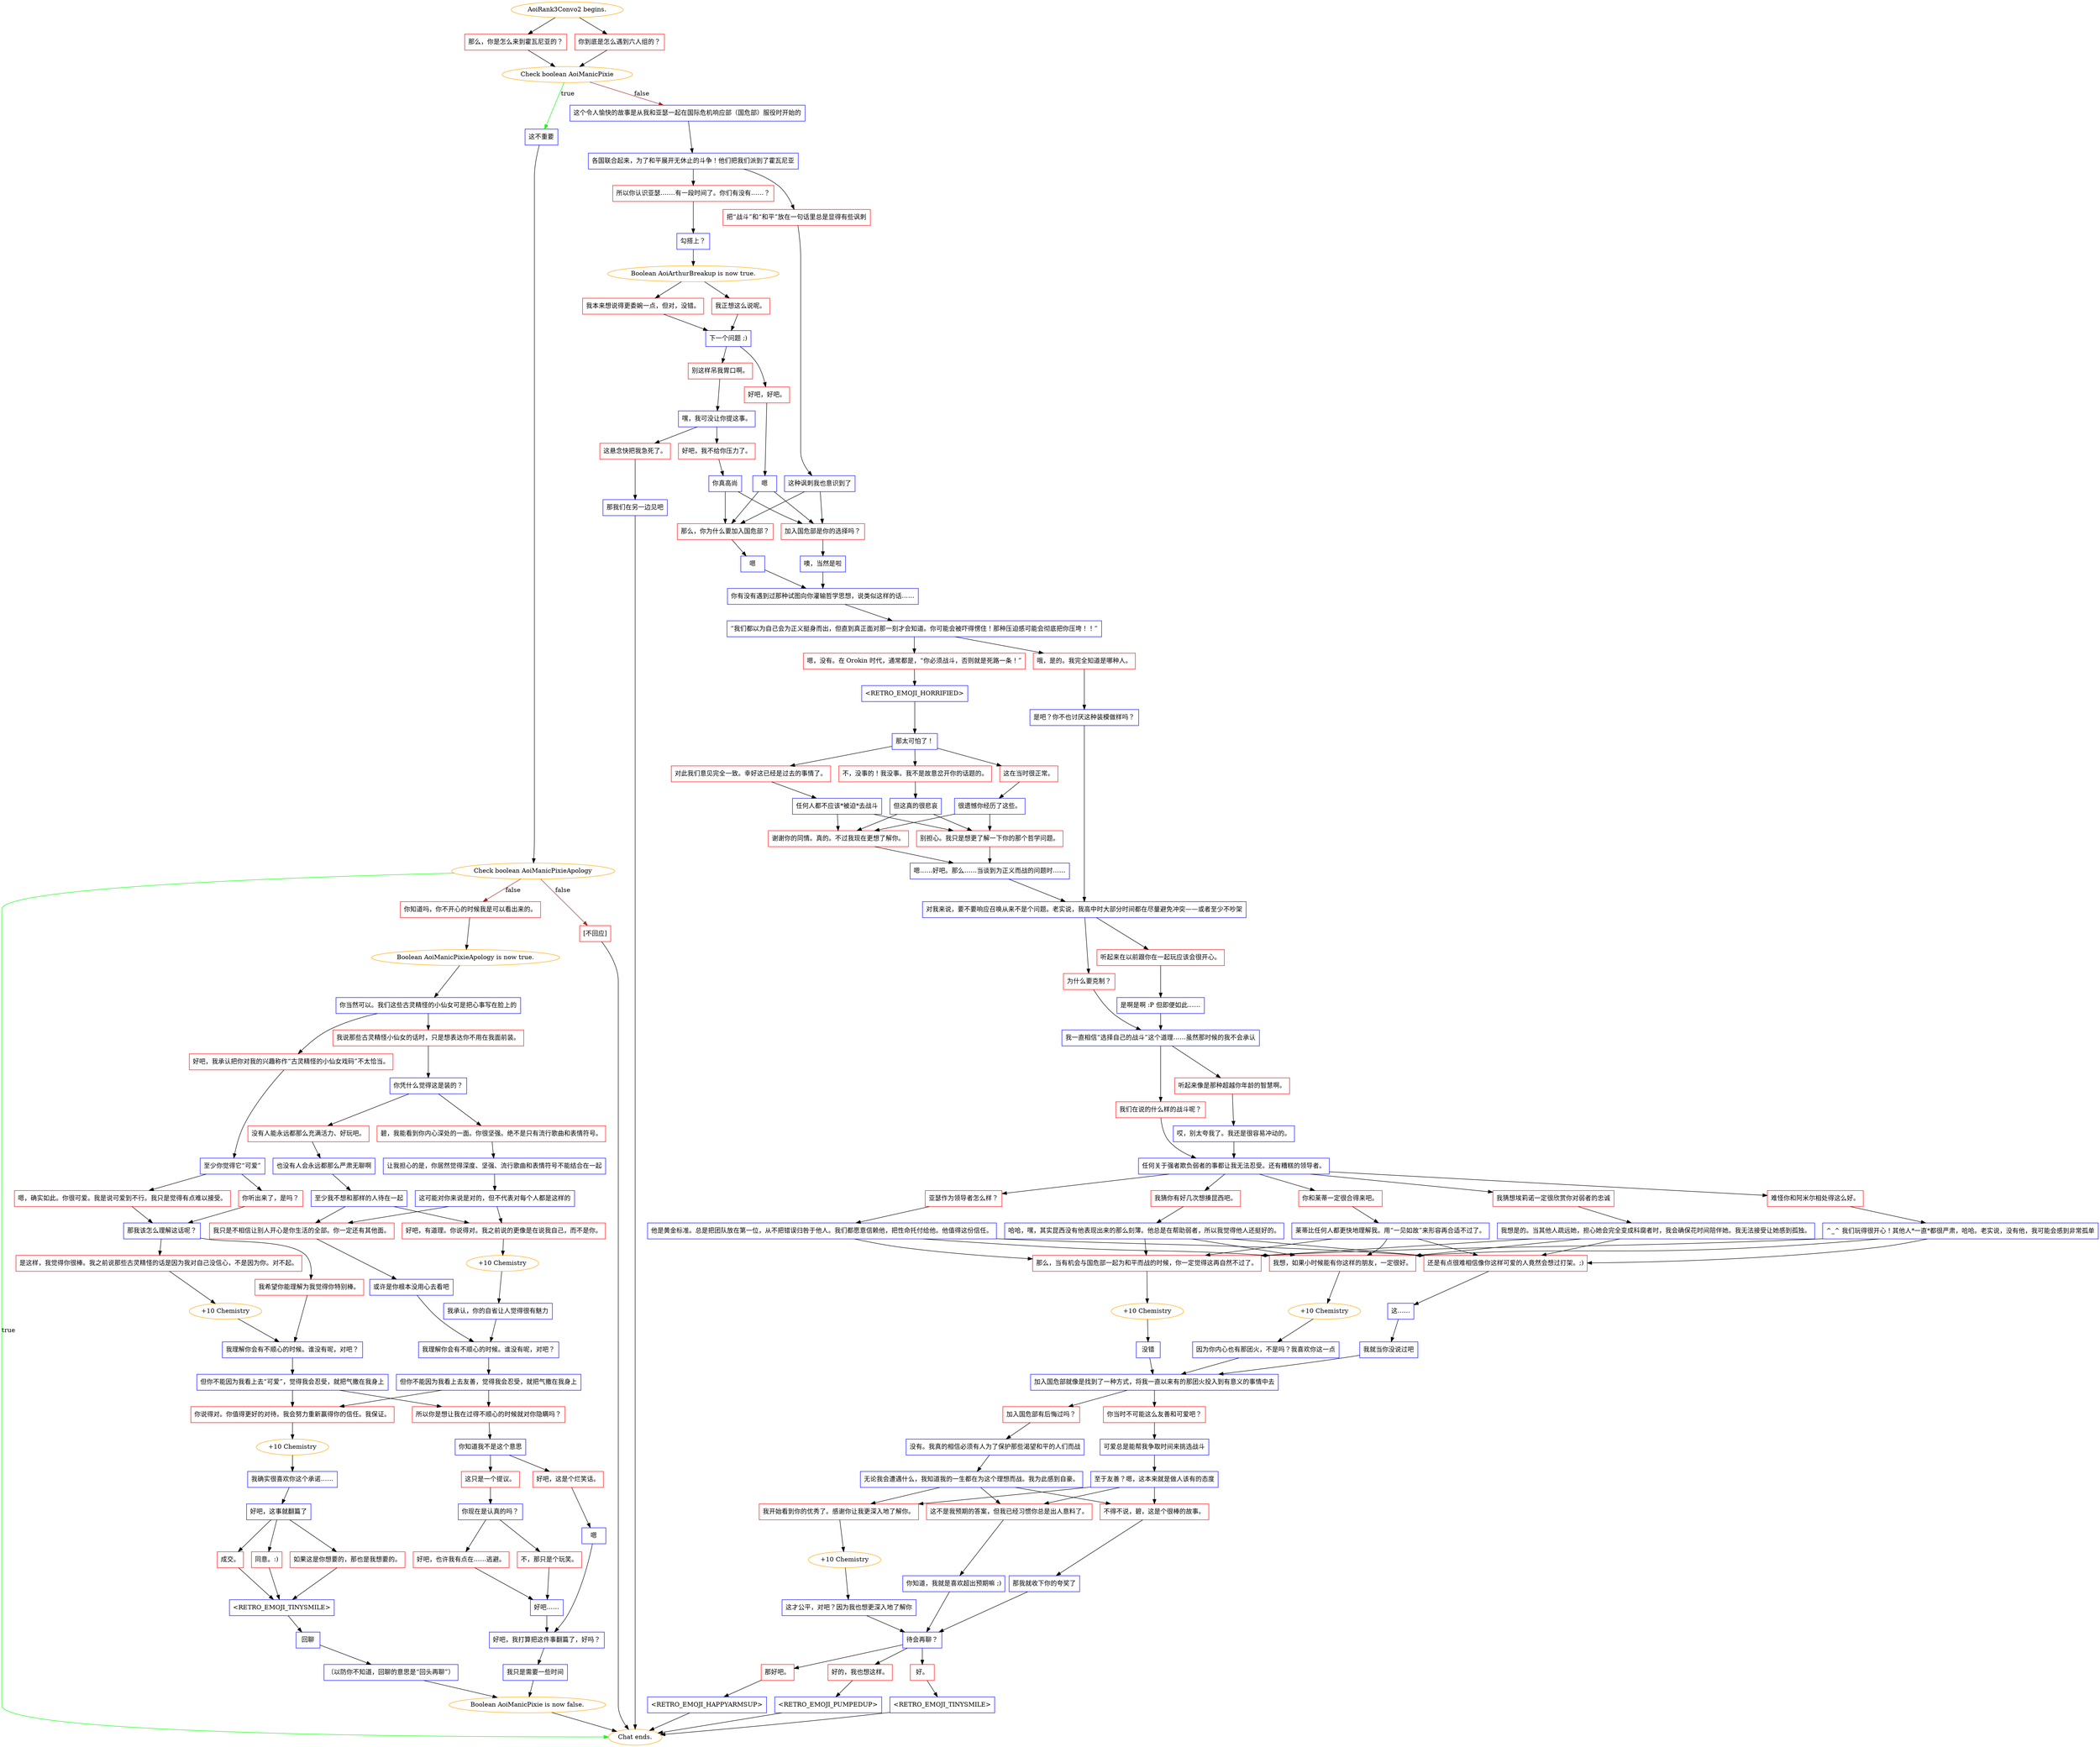 digraph {
	"AoiRank3Convo2 begins." [color=orange];
		"AoiRank3Convo2 begins." -> j2157402993;
		"AoiRank3Convo2 begins." -> j3098112809;
	j2157402993 [label="那么，你是怎么来到霍瓦尼亚的？",shape=box,color=red];
		j2157402993 -> j1553637798;
	j3098112809 [label="你到底是怎么遇到六人组的？",shape=box,color=red];
		j3098112809 -> j1553637798;
	j1553637798 [label="Check boolean AoiManicPixie",color=orange];
		j1553637798 -> j2120412961 [label=true,color=green];
		j1553637798 -> j654026586 [label=false,color=brown];
	j2120412961 [label="这不重要",shape=box,color=blue];
		j2120412961 -> j2806985163;
	j654026586 [label="这个令人愉快的故事是从我和亚瑟一起在国际危机响应部（国危部）服役时开始的",shape=box,color=blue];
		j654026586 -> j2973744602;
	j2806985163 [label="Check boolean AoiManicPixieApology",color=orange];
		j2806985163 -> "Chat ends." [label=true,color=green];
		j2806985163 -> j2531705510 [label=false,color=brown];
		j2806985163 -> j3001140442 [label=false,color=brown];
	j2973744602 [label="各国联合起来，为了和平展开无休止的斗争！他们把我们派到了霍瓦尼亚",shape=box,color=blue];
		j2973744602 -> j2176203802;
		j2973744602 -> j3794432137;
	"Chat ends." [color=orange];
	j2531705510 [label="你知道吗，你不开心的时候我是可以看出来的。",shape=box,color=red];
		j2531705510 -> j4253434657;
	j3001140442 [label="[不回应]",shape=box,color=red];
		j3001140442 -> "Chat ends.";
	j2176203802 [label="所以你认识亚瑟.……有一段时间了。你们有没有……？",shape=box,color=red];
		j2176203802 -> j294194918;
	j3794432137 [label="把“战斗”和“和平”放在一句话里总是显得有些讽刺",shape=box,color=red];
		j3794432137 -> j52989354;
	j4253434657 [label="Boolean AoiManicPixieApology is now true.",color=orange];
		j4253434657 -> j2508141989;
	j294194918 [label="勾搭上？",shape=box,color=blue];
		j294194918 -> j1782455318;
	j52989354 [label="这种讽刺我也意识到了",shape=box,color=blue];
		j52989354 -> j2989730725;
		j52989354 -> j1567610830;
	j2508141989 [label="你当然可以。我们这些古灵精怪的小仙女可是把心事写在脸上的",shape=box,color=blue];
		j2508141989 -> j2801437472;
		j2508141989 -> j1044429341;
	j1782455318 [label="Boolean AoiArthurBreakup is now true.",color=orange];
		j1782455318 -> j156081431;
		j1782455318 -> j261297537;
	j2989730725 [label="那么，你为什么要加入国危部？",shape=box,color=red];
		j2989730725 -> j3942745546;
	j1567610830 [label="加入国危部是你的选择吗？",shape=box,color=red];
		j1567610830 -> j3430187442;
	j2801437472 [label="好吧，我承认把你对我的兴趣称作“古灵精怪的小仙女戏码”不太恰当。",shape=box,color=red];
		j2801437472 -> j2316454;
	j1044429341 [label="我说那些古灵精怪小仙女的话时，只是想表达你不用在我面前装。",shape=box,color=red];
		j1044429341 -> j1483676153;
	j156081431 [label="我本来想说得更委婉一点，但对，没错。",shape=box,color=red];
		j156081431 -> j1506960698;
	j261297537 [label="我正想这么说呢。",shape=box,color=red];
		j261297537 -> j1506960698;
	j3942745546 [label="嗯",shape=box,color=blue];
		j3942745546 -> j730239531;
	j3430187442 [label="噢，当然是啦",shape=box,color=blue];
		j3430187442 -> j730239531;
	j2316454 [label="至少你觉得它“可爱”",shape=box,color=blue];
		j2316454 -> j2423331297;
		j2316454 -> j692337748;
	j1483676153 [label="你凭什么觉得这是装的？",shape=box,color=blue];
		j1483676153 -> j2928121104;
		j1483676153 -> j3737748053;
	j1506960698 [label="下一个问题 ;)",shape=box,color=blue];
		j1506960698 -> j3986141989;
		j1506960698 -> j109114096;
	j730239531 [label="你有没有遇到过那种试图向你灌输哲学思想，说类似这样的话……",shape=box,color=blue];
		j730239531 -> j3576585638;
	j2423331297 [label="嗯，确实如此。你很可爱。我是说可爱到不行。我只是觉得有点难以接受。",shape=box,color=red];
		j2423331297 -> j887623414;
	j692337748 [label="你听出来了，是吗？",shape=box,color=red];
		j692337748 -> j887623414;
	j2928121104 [label="没有人能永远都那么充满活力、好玩吧。",shape=box,color=red];
		j2928121104 -> j231751741;
	j3737748053 [label="碧，我能看到你内心深处的一面。你很坚强。绝不是只有流行歌曲和表情符号。",shape=box,color=red];
		j3737748053 -> j1513676375;
	j3986141989 [label="别这样吊我胃口啊。",shape=box,color=red];
		j3986141989 -> j2363350705;
	j109114096 [label="好吧，好吧。",shape=box,color=red];
		j109114096 -> j2799932177;
	j3576585638 [label="“我们都以为自己会为正义挺身而出，但直到真正面对那一刻才会知道。你可能会被吓得愣住！那种压迫感可能会彻底把你压垮！！”",shape=box,color=blue];
		j3576585638 -> j2917803117;
		j3576585638 -> j3300056251;
	j887623414 [label="那我该怎么理解这话呢？",shape=box,color=blue];
		j887623414 -> j2839408145;
		j887623414 -> j3356348812;
	j231751741 [label="也没有人会永远都那么严肃无聊啊",shape=box,color=blue];
		j231751741 -> j1163607667;
	j1513676375 [label="让我担心的是，你居然觉得深度、坚强、流行歌曲和表情符号不能结合在一起",shape=box,color=blue];
		j1513676375 -> j4266793571;
	j2363350705 [label="嘿，我可没让你提这事。",shape=box,color=blue];
		j2363350705 -> j3545607640;
		j2363350705 -> j2482085079;
	j2799932177 [label="嗯",shape=box,color=blue];
		j2799932177 -> j2989730725;
		j2799932177 -> j1567610830;
	j2917803117 [label="嗯，没有。在 Orokin 时代，通常都是，“你必须战斗，否则就是死路一条！”",shape=box,color=red];
		j2917803117 -> j2555479829;
	j3300056251 [label="哦，是的。我完全知道是哪种人。",shape=box,color=red];
		j3300056251 -> j2273414818;
	j2839408145 [label="是这样，我觉得你很棒。我之前说那些古灵精怪的话是因为我对自己没信心，不是因为你。对不起。",shape=box,color=red];
		j2839408145 -> j2359722533;
	j3356348812 [label="我希望你能理解为我觉得你特别棒。",shape=box,color=red];
		j3356348812 -> j4277898380;
	j1163607667 [label="至少我不想和那样的人待在一起",shape=box,color=blue];
		j1163607667 -> j841787347;
		j1163607667 -> j2269809104;
	j4266793571 [label="这可能对你来说是对的，但不代表对每个人都是这样的",shape=box,color=blue];
		j4266793571 -> j2269809104;
		j4266793571 -> j841787347;
	j3545607640 [label="这悬念快把我急死了。",shape=box,color=red];
		j3545607640 -> j2052657368;
	j2482085079 [label="好吧，我不给你压力了。",shape=box,color=red];
		j2482085079 -> j569419166;
	j2555479829 [label="<RETRO_EMOJI_HORRIFIED>",shape=box,color=blue];
		j2555479829 -> j1007246319;
	j2273414818 [label="是吧？你不也讨厌这种装模做样吗？",shape=box,color=blue];
		j2273414818 -> j1368294169;
	j2359722533 [label="+10 Chemistry",color=orange];
		j2359722533 -> j4277898380;
	j4277898380 [label="我理解你会有不顺心的时候。谁没有呢，对吧？",shape=box,color=blue];
		j4277898380 -> j3454431148;
	j841787347 [label="我只是不相信让别人开心是你生活的全部。你一定还有其他面。",shape=box,color=red];
		j841787347 -> j880163087;
	j2269809104 [label="好吧，有道理。你说得对。我之前说的更像是在说我自己，而不是你。",shape=box,color=red];
		j2269809104 -> j525222265;
	j2052657368 [label="那我们在另一边见吧",shape=box,color=blue];
		j2052657368 -> "Chat ends.";
	j569419166 [label="你真高尚",shape=box,color=blue];
		j569419166 -> j2989730725;
		j569419166 -> j1567610830;
	j1007246319 [label="那太可怕了！",shape=box,color=blue];
		j1007246319 -> j3374033953;
		j1007246319 -> j110172679;
		j1007246319 -> j1414752721;
	j1368294169 [label="对我来说，要不要响应召唤从来不是个问题。老实说，我高中时大部分时间都在尽量避免冲突——或者至少不吵架",shape=box,color=blue];
		j1368294169 -> j372329368;
		j1368294169 -> j3132511178;
	j3454431148 [label="但你不能因为我看上去“可爱”，觉得我会忍受，就把气撒在我身上",shape=box,color=blue];
		j3454431148 -> j642034752;
		j3454431148 -> j1525609064;
	j880163087 [label="或许是你根本没用心去看吧",shape=box,color=blue];
		j880163087 -> j914853171;
	j525222265 [label="+10 Chemistry",color=orange];
		j525222265 -> j198820707;
	j3374033953 [label="对此我们意见完全一致。幸好这已经是过去的事情了。",shape=box,color=red];
		j3374033953 -> j1185427014;
	j110172679 [label="不，没事的！我没事。我不是故意岔开你的话题的。",shape=box,color=red];
		j110172679 -> j446888312;
	j1414752721 [label="这在当时很正常。",shape=box,color=red];
		j1414752721 -> j1645884552;
	j372329368 [label="为什么要克制？",shape=box,color=red];
		j372329368 -> j1776132269;
	j3132511178 [label="听起来在以前跟你在一起玩应该会很开心。",shape=box,color=red];
		j3132511178 -> j2480861175;
	j642034752 [label="你说得对。你值得更好的对待。我会努力重新赢得你的信任。我保证。",shape=box,color=red];
		j642034752 -> j1713304965;
	j1525609064 [label="所以你是想让我在过得不顺心的时候就对你隐瞒吗？",shape=box,color=red];
		j1525609064 -> j872557723;
	j914853171 [label="我理解你会有不顺心的时候。谁没有呢，对吧？",shape=box,color=blue];
		j914853171 -> j1425543837;
	j198820707 [label="我承认，你的自省让人觉得很有魅力",shape=box,color=blue];
		j198820707 -> j914853171;
	j1185427014 [label="任何人都不应该*被迫*去战斗",shape=box,color=blue];
		j1185427014 -> j292359224;
		j1185427014 -> j1679403941;
	j446888312 [label="但这真的很悲哀",shape=box,color=blue];
		j446888312 -> j292359224;
		j446888312 -> j1679403941;
	j1645884552 [label="很遗憾你经历了这些。",shape=box,color=blue];
		j1645884552 -> j292359224;
		j1645884552 -> j1679403941;
	j1776132269 [label="我一直相信“选择自己的战斗”这个道理……虽然那时候的我不会承认",shape=box,color=blue];
		j1776132269 -> j244917722;
		j1776132269 -> j1121557184;
	j2480861175 [label="是啊是啊 :P 但即便如此……",shape=box,color=blue];
		j2480861175 -> j1776132269;
	j1713304965 [label="+10 Chemistry",color=orange];
		j1713304965 -> j3126043011;
	j872557723 [label="你知道我不是这个意思",shape=box,color=blue];
		j872557723 -> j944593492;
		j872557723 -> j2342526104;
	j1425543837 [label="但你不能因为我看上去友善，觉得我会忍受，就把气撒在我身上",shape=box,color=blue];
		j1425543837 -> j642034752;
		j1425543837 -> j1525609064;
	j292359224 [label="谢谢你的同情。真的。不过我现在更想了解你。",shape=box,color=red];
		j292359224 -> j3918912178;
	j1679403941 [label="别担心。我只是想更了解一下你的那个哲学问题。",shape=box,color=red];
		j1679403941 -> j3918912178;
	j244917722 [label="我们在说的什么样的战斗呢？",shape=box,color=red];
		j244917722 -> j3361503192;
	j1121557184 [label="听起来像是那种超越你年龄的智慧啊。",shape=box,color=red];
		j1121557184 -> j719292836;
	j3126043011 [label="我确实很喜欢你这个承诺……",shape=box,color=blue];
		j3126043011 -> j3099358195;
	j944593492 [label="这只是一个提议。",shape=box,color=red];
		j944593492 -> j533834294;
	j2342526104 [label="好吧，这是个烂笑话。",shape=box,color=red];
		j2342526104 -> j2997104611;
	j3918912178 [label="嗯……好吧。那么……当谈到为正义而战的问题时……",shape=box,color=blue];
		j3918912178 -> j1368294169;
	j3361503192 [label="任何关于强者欺负弱者的事都让我无法忍受。还有糟糕的领导者。",shape=box,color=blue];
		j3361503192 -> j4275004927;
		j3361503192 -> j2370503555;
		j3361503192 -> j1457346710;
		j3361503192 -> j903751954;
		j3361503192 -> j2361543707;
	j719292836 [label="哎，别太夸我了。我还是很容易冲动的。",shape=box,color=blue];
		j719292836 -> j3361503192;
	j3099358195 [label="好吧，这事就翻篇了",shape=box,color=blue];
		j3099358195 -> j3495784789;
		j3099358195 -> j114700491;
		j3099358195 -> j4060750859;
	j533834294 [label="你现在是认真的吗？",shape=box,color=blue];
		j533834294 -> j466410688;
		j533834294 -> j1191514109;
	j2997104611 [label="嗯",shape=box,color=blue];
		j2997104611 -> j1959291566;
	j4275004927 [label="亚瑟作为领导者怎么样？",shape=box,color=red];
		j4275004927 -> j4051648731;
	j2370503555 [label="我猜你有好几次想揍昆西吧。",shape=box,color=red];
		j2370503555 -> j1286339113;
	j1457346710 [label="你和莱蒂一定很合得来吧。",shape=box,color=red];
		j1457346710 -> j2681480605;
	j903751954 [label="我猜想埃莉诺一定很欣赏你对弱者的忠诚",shape=box,color=red];
		j903751954 -> j212291132;
	j2361543707 [label="难怪你和阿米尔相处得这么好。",shape=box,color=red];
		j2361543707 -> j79285354;
	j3495784789 [label="成交。",shape=box,color=red];
		j3495784789 -> j893551351;
	j114700491 [label="同意。:)",shape=box,color=red];
		j114700491 -> j893551351;
	j4060750859 [label="如果这是你想要的，那也是我想要的。",shape=box,color=red];
		j4060750859 -> j893551351;
	j466410688 [label="好吧，也许我有点在……逃避。",shape=box,color=red];
		j466410688 -> j2832129356;
	j1191514109 [label="不，那只是个玩笑。",shape=box,color=red];
		j1191514109 -> j2832129356;
	j1959291566 [label="好吧，我打算把这件事翻篇了，好吗？",shape=box,color=blue];
		j1959291566 -> j1971218265;
	j4051648731 [label="他是黄金标准。总是把团队放在第一位，从不把错误归咎于他人。我们都愿意信赖他，把性命托付给他。他值得这份信任。",shape=box,color=blue];
		j4051648731 -> j1464922547;
		j4051648731 -> j2337860739;
		j4051648731 -> j1819923481;
	j1286339113 [label="哈哈，嘿，其实昆西没有他表现出来的那么刻薄。他总是在帮助弱者，所以我觉得他人还挺好的。",shape=box,color=blue];
		j1286339113 -> j1464922547;
		j1286339113 -> j2337860739;
		j1286339113 -> j1819923481;
	j2681480605 [label="莱蒂比任何人都更快地理解我。用“一见如故”来形容再合适不过了。",shape=box,color=blue];
		j2681480605 -> j1464922547;
		j2681480605 -> j2337860739;
		j2681480605 -> j1819923481;
	j212291132 [label="我想是的。当其他人疏远她，担心她会完全变成科腐者时，我会确保花时间陪伴她。我无法接受让她感到孤独。",shape=box,color=blue];
		j212291132 -> j1464922547;
		j212291132 -> j2337860739;
		j212291132 -> j1819923481;
	j79285354 [label="^_^ 我们玩得很开心！其他人*一直*都很严肃，哈哈。老实说，没有他，我可能会感到非常孤单",shape=box,color=blue];
		j79285354 -> j1464922547;
		j79285354 -> j2337860739;
		j79285354 -> j1819923481;
	j893551351 [label="<RETRO_EMOJI_TINYSMILE>",shape=box,color=blue];
		j893551351 -> j1742794790;
	j2832129356 [label="好吧……",shape=box,color=blue];
		j2832129356 -> j1959291566;
	j1971218265 [label="我只是需要一些时间",shape=box,color=blue];
		j1971218265 -> j2477397060;
	j1464922547 [label="那么，当有机会与国危部一起为和平而战的时候，你一定觉得这再自然不过了。",shape=box,color=red];
		j1464922547 -> j1390488098;
	j2337860739 [label="我想，如果小时候能有你这样的朋友，一定很好。",shape=box,color=red];
		j2337860739 -> j1565643860;
	j1819923481 [label="还是有点很难相信像你这样可爱的人竟然会想过打架。;)",shape=box,color=red];
		j1819923481 -> j2685566607;
	j1742794790 [label="回聊",shape=box,color=blue];
		j1742794790 -> j1301619778;
	j2477397060 [label="Boolean AoiManicPixie is now false.",color=orange];
		j2477397060 -> "Chat ends.";
	j1390488098 [label="+10 Chemistry",color=orange];
		j1390488098 -> j3197896057;
	j1565643860 [label="+10 Chemistry",color=orange];
		j1565643860 -> j781507872;
	j2685566607 [label="这……",shape=box,color=blue];
		j2685566607 -> j42309069;
	j1301619778 [label="（以防你不知道，回聊的意思是“回头再聊”）",shape=box,color=blue];
		j1301619778 -> j2477397060;
	j3197896057 [label="没错",shape=box,color=blue];
		j3197896057 -> j1986552072;
	j781507872 [label="因为你内心也有那团火，不是吗？我喜欢你这一点",shape=box,color=blue];
		j781507872 -> j1986552072;
	j42309069 [label="我就当你没说过吧",shape=box,color=blue];
		j42309069 -> j1986552072;
	j1986552072 [label="加入国危部就像是找到了一种方式，将我一直以来有的那团火投入到有意义的事情中去",shape=box,color=blue];
		j1986552072 -> j2614339760;
		j1986552072 -> j3585694949;
	j2614339760 [label="加入国危部有后悔过吗？",shape=box,color=red];
		j2614339760 -> j1530985259;
	j3585694949 [label="你当时不可能这么友善和可爱吧？",shape=box,color=red];
		j3585694949 -> j773020357;
	j1530985259 [label="没有。我真的相信必须有人为了保护那些渴望和平的人们而战",shape=box,color=blue];
		j1530985259 -> j1958984107;
	j773020357 [label="可爱总是能帮我争取时间来挑选战斗",shape=box,color=blue];
		j773020357 -> j347170247;
	j1958984107 [label="无论我会遭遇什么，我知道我的一生都在为这个理想而战。我为此感到自豪。",shape=box,color=blue];
		j1958984107 -> j1714383481;
		j1958984107 -> j1018154336;
		j1958984107 -> j1780765794;
	j347170247 [label="至于友善？嗯，这本来就是做人该有的态度",shape=box,color=blue];
		j347170247 -> j1714383481;
		j347170247 -> j1018154336;
		j347170247 -> j1780765794;
	j1714383481 [label="我开始看到你的优秀了。感谢你让我更深入地了解你。",shape=box,color=red];
		j1714383481 -> j4190805049;
	j1018154336 [label="这不是我预期的答案，但我已经习惯你总是出人意料了。",shape=box,color=red];
		j1018154336 -> j2109155599;
	j1780765794 [label="不得不说，碧，这是个很棒的故事。",shape=box,color=red];
		j1780765794 -> j4286476040;
	j4190805049 [label="+10 Chemistry",color=orange];
		j4190805049 -> j1873621338;
	j2109155599 [label="你知道，我就是喜欢超出预期嘛 ;)",shape=box,color=blue];
		j2109155599 -> j3916835203;
	j4286476040 [label="那我就收下你的夸奖了",shape=box,color=blue];
		j4286476040 -> j3916835203;
	j1873621338 [label="这才公平，对吧？因为我也想更深入地了解你",shape=box,color=blue];
		j1873621338 -> j3916835203;
	j3916835203 [label="待会再聊？",shape=box,color=blue];
		j3916835203 -> j1492123009;
		j3916835203 -> j1959281292;
		j3916835203 -> j3932864205;
	j1492123009 [label="那好吧。",shape=box,color=red];
		j1492123009 -> j2061505340;
	j1959281292 [label="好的，我也想这样。",shape=box,color=red];
		j1959281292 -> j336425587;
	j3932864205 [label="好。",shape=box,color=red];
		j3932864205 -> j3029731251;
	j2061505340 [label="<RETRO_EMOJI_HAPPYARMSUP>",shape=box,color=blue];
		j2061505340 -> "Chat ends.";
	j336425587 [label="<RETRO_EMOJI_PUMPEDUP>",shape=box,color=blue];
		j336425587 -> "Chat ends.";
	j3029731251 [label="<RETRO_EMOJI_TINYSMILE>",shape=box,color=blue];
		j3029731251 -> "Chat ends.";
}